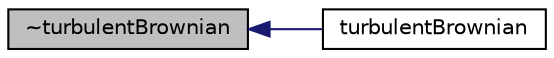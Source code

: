 digraph "~turbulentBrownian"
{
  bgcolor="transparent";
  edge [fontname="Helvetica",fontsize="10",labelfontname="Helvetica",labelfontsize="10"];
  node [fontname="Helvetica",fontsize="10",shape=record];
  rankdir="LR";
  Node1 [label="~turbulentBrownian",height=0.2,width=0.4,color="black", fillcolor="grey75", style="filled", fontcolor="black"];
  Node1 -> Node2 [dir="back",color="midnightblue",fontsize="10",style="solid",fontname="Helvetica"];
  Node2 [label="turbulentBrownian",height=0.2,width=0.4,color="black",URL="$a00066.html#a69313e09fe86ca111b470eff033b395d",tooltip="Construct from components. "];
}
